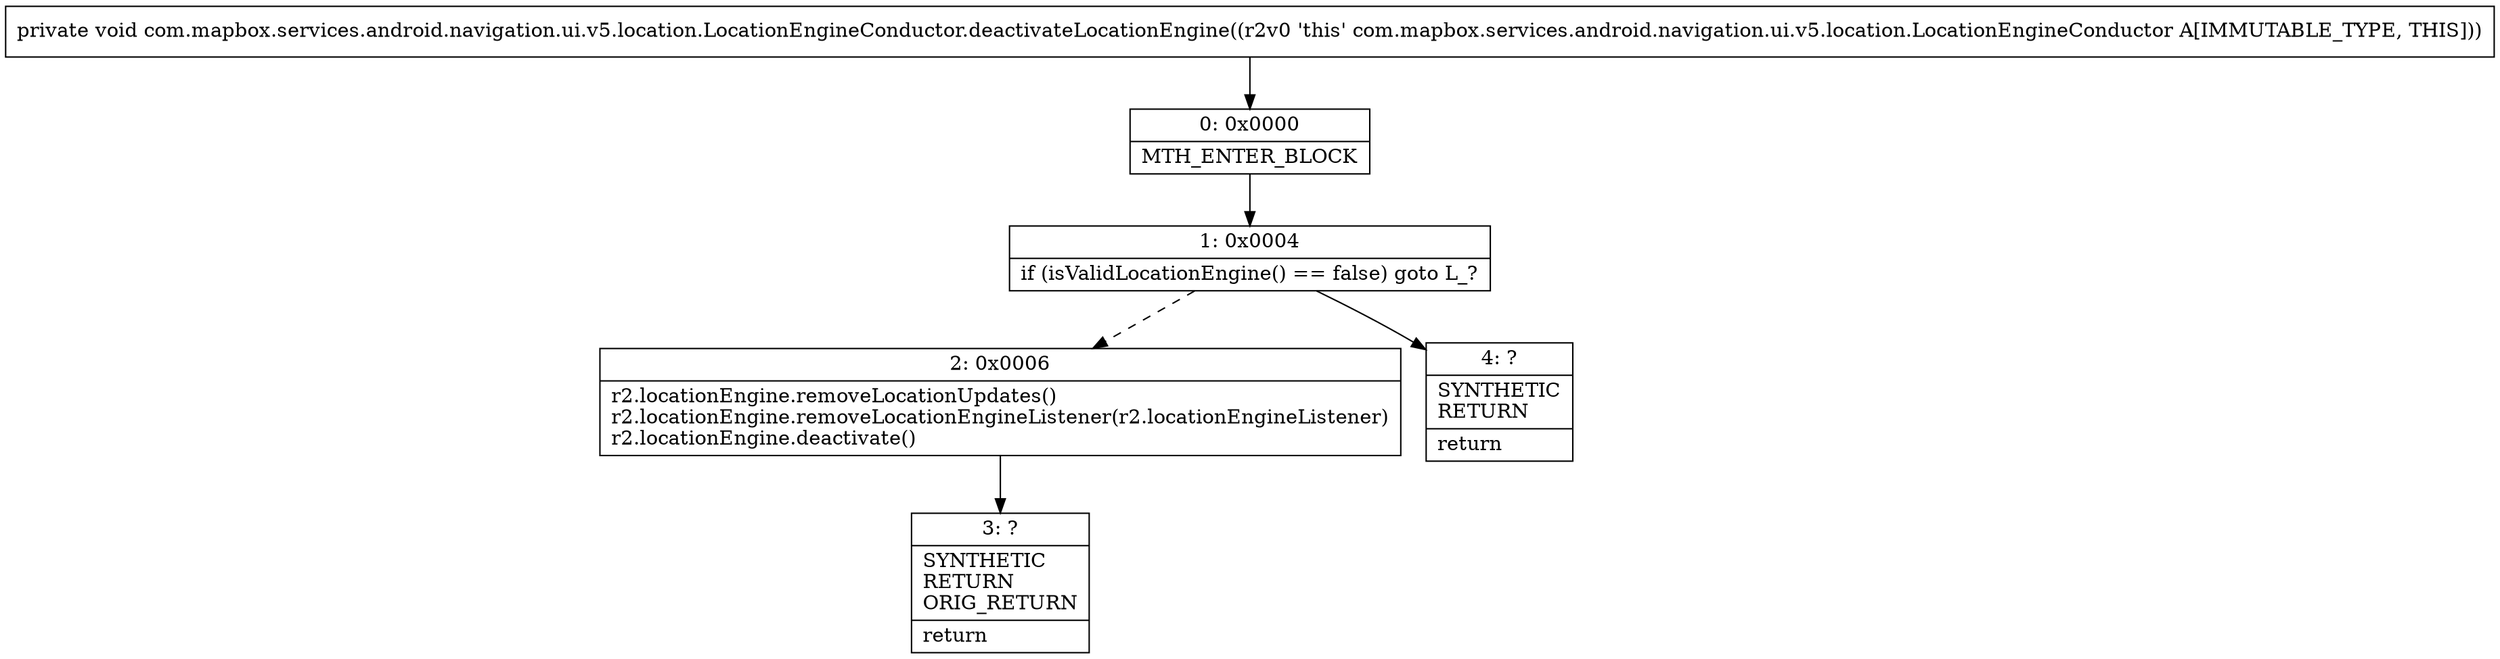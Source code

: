 digraph "CFG forcom.mapbox.services.android.navigation.ui.v5.location.LocationEngineConductor.deactivateLocationEngine()V" {
Node_0 [shape=record,label="{0\:\ 0x0000|MTH_ENTER_BLOCK\l}"];
Node_1 [shape=record,label="{1\:\ 0x0004|if (isValidLocationEngine() == false) goto L_?\l}"];
Node_2 [shape=record,label="{2\:\ 0x0006|r2.locationEngine.removeLocationUpdates()\lr2.locationEngine.removeLocationEngineListener(r2.locationEngineListener)\lr2.locationEngine.deactivate()\l}"];
Node_3 [shape=record,label="{3\:\ ?|SYNTHETIC\lRETURN\lORIG_RETURN\l|return\l}"];
Node_4 [shape=record,label="{4\:\ ?|SYNTHETIC\lRETURN\l|return\l}"];
MethodNode[shape=record,label="{private void com.mapbox.services.android.navigation.ui.v5.location.LocationEngineConductor.deactivateLocationEngine((r2v0 'this' com.mapbox.services.android.navigation.ui.v5.location.LocationEngineConductor A[IMMUTABLE_TYPE, THIS])) }"];
MethodNode -> Node_0;
Node_0 -> Node_1;
Node_1 -> Node_2[style=dashed];
Node_1 -> Node_4;
Node_2 -> Node_3;
}

